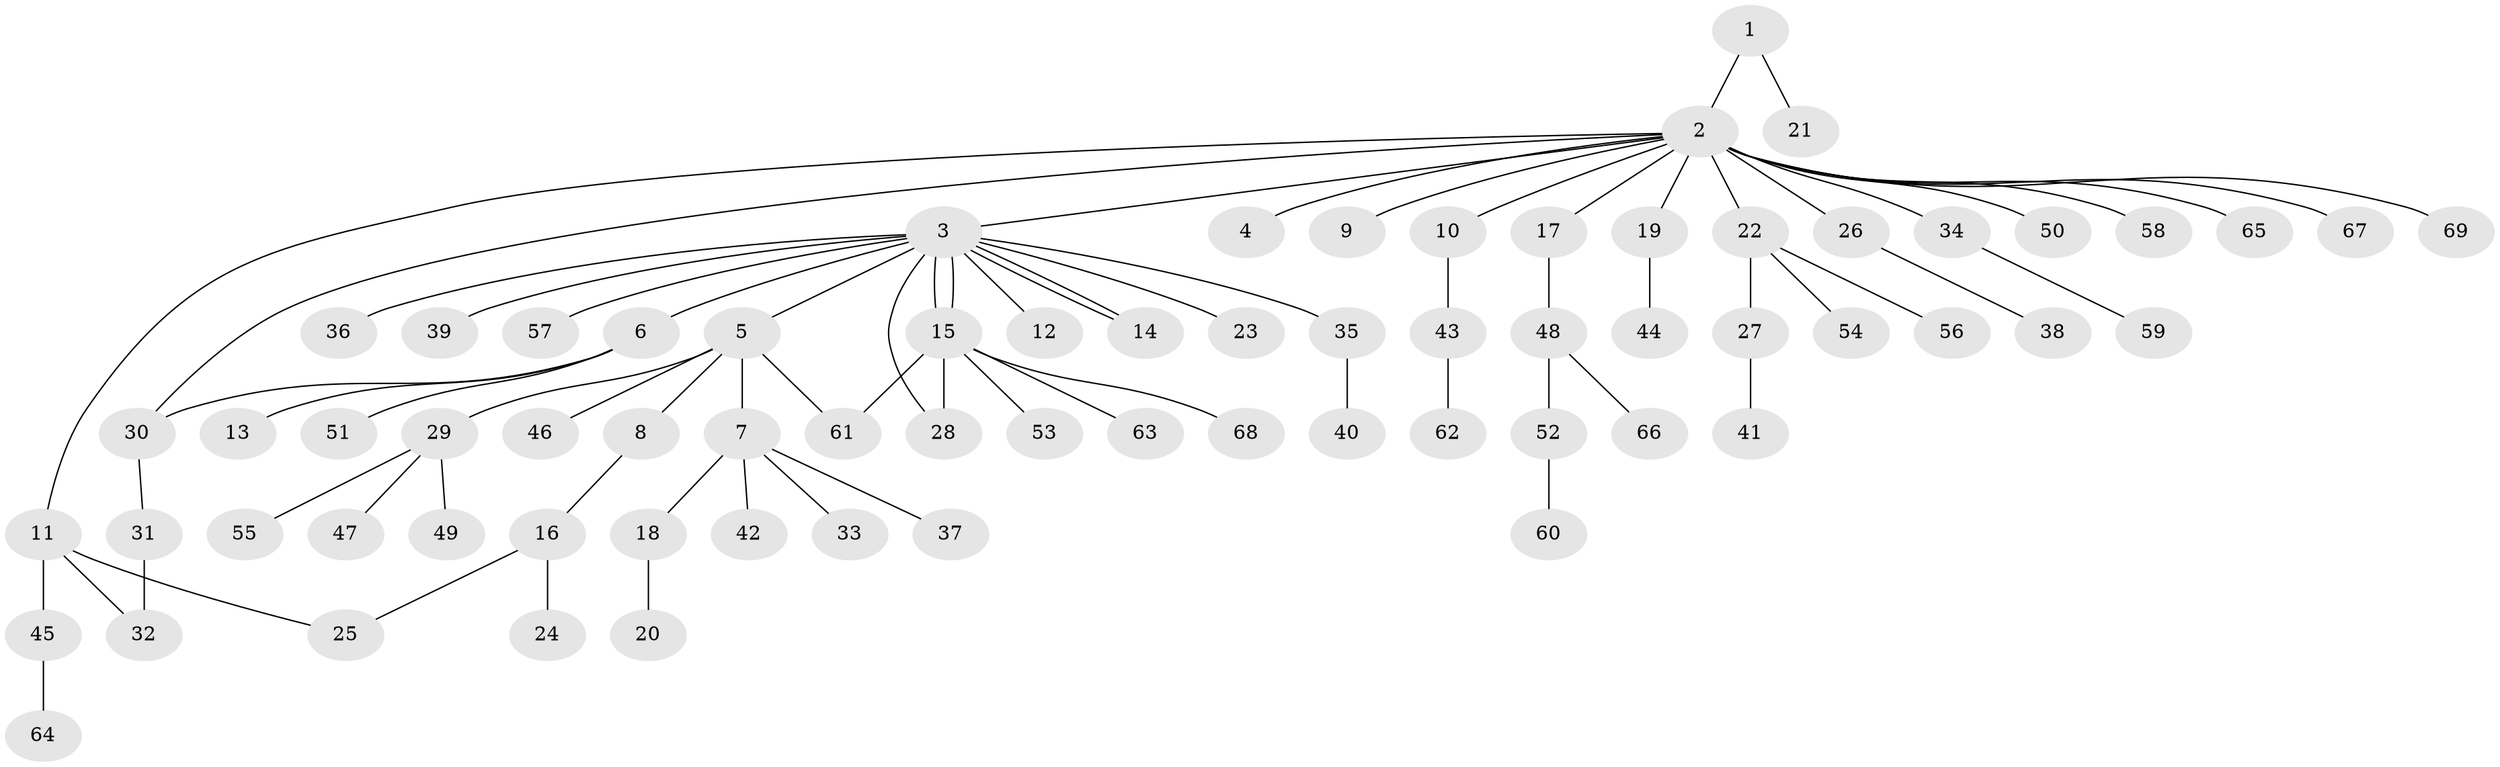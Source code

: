 // coarse degree distribution, {2: 0.21951219512195122, 17: 0.024390243902439025, 14: 0.024390243902439025, 1: 0.6097560975609756, 5: 0.024390243902439025, 4: 0.07317073170731707, 3: 0.024390243902439025}
// Generated by graph-tools (version 1.1) at 2025/18/03/04/25 18:18:26]
// undirected, 69 vertices, 75 edges
graph export_dot {
graph [start="1"]
  node [color=gray90,style=filled];
  1;
  2;
  3;
  4;
  5;
  6;
  7;
  8;
  9;
  10;
  11;
  12;
  13;
  14;
  15;
  16;
  17;
  18;
  19;
  20;
  21;
  22;
  23;
  24;
  25;
  26;
  27;
  28;
  29;
  30;
  31;
  32;
  33;
  34;
  35;
  36;
  37;
  38;
  39;
  40;
  41;
  42;
  43;
  44;
  45;
  46;
  47;
  48;
  49;
  50;
  51;
  52;
  53;
  54;
  55;
  56;
  57;
  58;
  59;
  60;
  61;
  62;
  63;
  64;
  65;
  66;
  67;
  68;
  69;
  1 -- 2;
  1 -- 21;
  2 -- 3;
  2 -- 4;
  2 -- 9;
  2 -- 10;
  2 -- 11;
  2 -- 17;
  2 -- 19;
  2 -- 22;
  2 -- 26;
  2 -- 30;
  2 -- 34;
  2 -- 50;
  2 -- 58;
  2 -- 65;
  2 -- 67;
  2 -- 69;
  3 -- 5;
  3 -- 6;
  3 -- 12;
  3 -- 14;
  3 -- 14;
  3 -- 15;
  3 -- 15;
  3 -- 23;
  3 -- 28;
  3 -- 35;
  3 -- 36;
  3 -- 39;
  3 -- 57;
  5 -- 7;
  5 -- 8;
  5 -- 29;
  5 -- 46;
  5 -- 61;
  6 -- 13;
  6 -- 30;
  6 -- 51;
  7 -- 18;
  7 -- 33;
  7 -- 37;
  7 -- 42;
  8 -- 16;
  10 -- 43;
  11 -- 25;
  11 -- 32;
  11 -- 45;
  15 -- 28;
  15 -- 53;
  15 -- 61;
  15 -- 63;
  15 -- 68;
  16 -- 24;
  16 -- 25;
  17 -- 48;
  18 -- 20;
  19 -- 44;
  22 -- 27;
  22 -- 54;
  22 -- 56;
  26 -- 38;
  27 -- 41;
  29 -- 47;
  29 -- 49;
  29 -- 55;
  30 -- 31;
  31 -- 32;
  34 -- 59;
  35 -- 40;
  43 -- 62;
  45 -- 64;
  48 -- 52;
  48 -- 66;
  52 -- 60;
}
